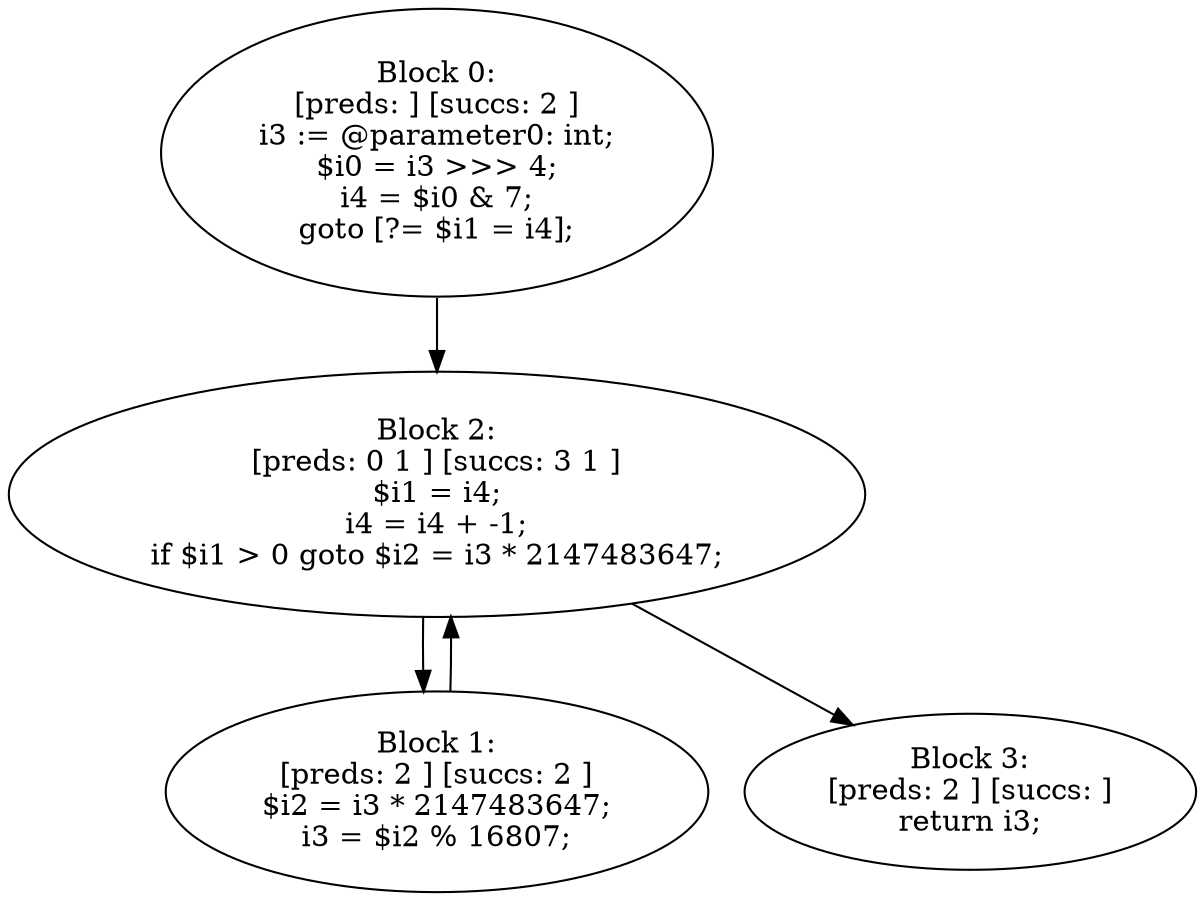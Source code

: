 digraph "unitGraph" {
    "Block 0:
[preds: ] [succs: 2 ]
i3 := @parameter0: int;
$i0 = i3 >>> 4;
i4 = $i0 & 7;
goto [?= $i1 = i4];
"
    "Block 1:
[preds: 2 ] [succs: 2 ]
$i2 = i3 * 2147483647;
i3 = $i2 % 16807;
"
    "Block 2:
[preds: 0 1 ] [succs: 3 1 ]
$i1 = i4;
i4 = i4 + -1;
if $i1 > 0 goto $i2 = i3 * 2147483647;
"
    "Block 3:
[preds: 2 ] [succs: ]
return i3;
"
    "Block 0:
[preds: ] [succs: 2 ]
i3 := @parameter0: int;
$i0 = i3 >>> 4;
i4 = $i0 & 7;
goto [?= $i1 = i4];
"->"Block 2:
[preds: 0 1 ] [succs: 3 1 ]
$i1 = i4;
i4 = i4 + -1;
if $i1 > 0 goto $i2 = i3 * 2147483647;
";
    "Block 1:
[preds: 2 ] [succs: 2 ]
$i2 = i3 * 2147483647;
i3 = $i2 % 16807;
"->"Block 2:
[preds: 0 1 ] [succs: 3 1 ]
$i1 = i4;
i4 = i4 + -1;
if $i1 > 0 goto $i2 = i3 * 2147483647;
";
    "Block 2:
[preds: 0 1 ] [succs: 3 1 ]
$i1 = i4;
i4 = i4 + -1;
if $i1 > 0 goto $i2 = i3 * 2147483647;
"->"Block 3:
[preds: 2 ] [succs: ]
return i3;
";
    "Block 2:
[preds: 0 1 ] [succs: 3 1 ]
$i1 = i4;
i4 = i4 + -1;
if $i1 > 0 goto $i2 = i3 * 2147483647;
"->"Block 1:
[preds: 2 ] [succs: 2 ]
$i2 = i3 * 2147483647;
i3 = $i2 % 16807;
";
}
